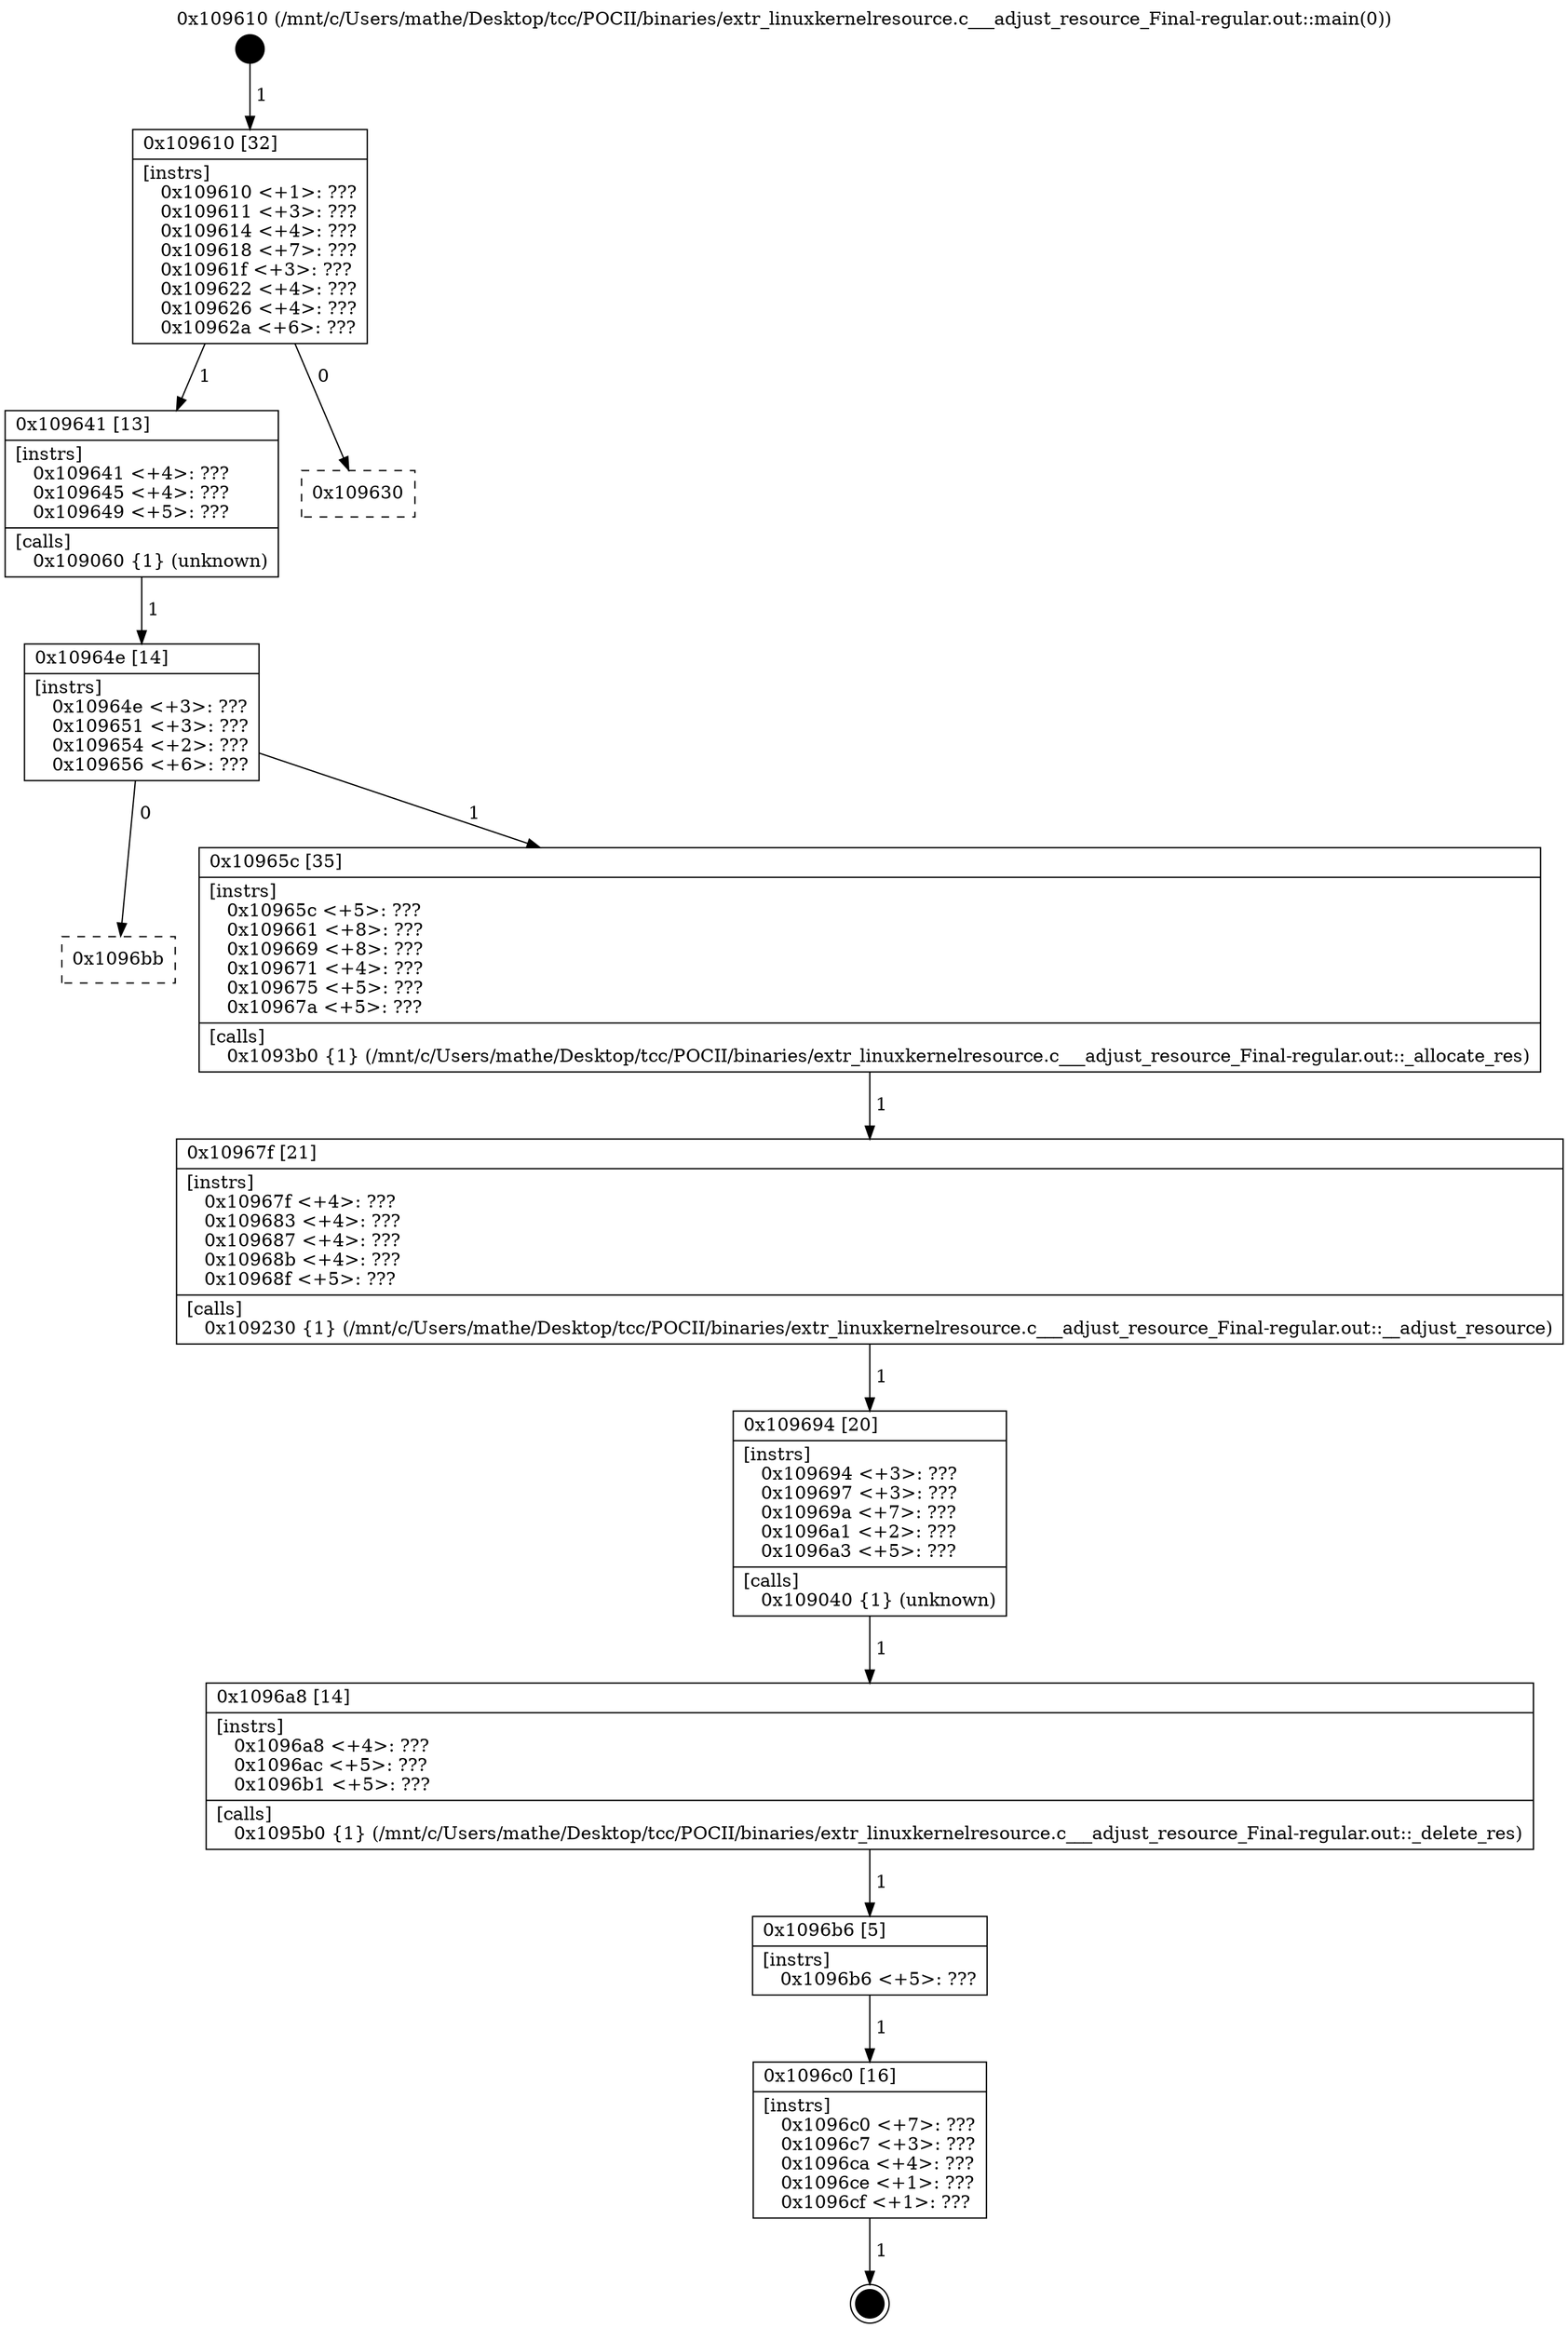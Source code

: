 digraph "0x109610" {
  label = "0x109610 (/mnt/c/Users/mathe/Desktop/tcc/POCII/binaries/extr_linuxkernelresource.c___adjust_resource_Final-regular.out::main(0))"
  labelloc = "t"
  node[shape=record]

  Entry [label="",width=0.3,height=0.3,shape=circle,fillcolor=black,style=filled]
  "0x109610" [label="{
     0x109610 [32]\l
     | [instrs]\l
     &nbsp;&nbsp;0x109610 \<+1\>: ???\l
     &nbsp;&nbsp;0x109611 \<+3\>: ???\l
     &nbsp;&nbsp;0x109614 \<+4\>: ???\l
     &nbsp;&nbsp;0x109618 \<+7\>: ???\l
     &nbsp;&nbsp;0x10961f \<+3\>: ???\l
     &nbsp;&nbsp;0x109622 \<+4\>: ???\l
     &nbsp;&nbsp;0x109626 \<+4\>: ???\l
     &nbsp;&nbsp;0x10962a \<+6\>: ???\l
  }"]
  "0x109641" [label="{
     0x109641 [13]\l
     | [instrs]\l
     &nbsp;&nbsp;0x109641 \<+4\>: ???\l
     &nbsp;&nbsp;0x109645 \<+4\>: ???\l
     &nbsp;&nbsp;0x109649 \<+5\>: ???\l
     | [calls]\l
     &nbsp;&nbsp;0x109060 \{1\} (unknown)\l
  }"]
  "0x109630" [label="{
     0x109630\l
  }", style=dashed]
  "0x10964e" [label="{
     0x10964e [14]\l
     | [instrs]\l
     &nbsp;&nbsp;0x10964e \<+3\>: ???\l
     &nbsp;&nbsp;0x109651 \<+3\>: ???\l
     &nbsp;&nbsp;0x109654 \<+2\>: ???\l
     &nbsp;&nbsp;0x109656 \<+6\>: ???\l
  }"]
  "0x1096bb" [label="{
     0x1096bb\l
  }", style=dashed]
  "0x10965c" [label="{
     0x10965c [35]\l
     | [instrs]\l
     &nbsp;&nbsp;0x10965c \<+5\>: ???\l
     &nbsp;&nbsp;0x109661 \<+8\>: ???\l
     &nbsp;&nbsp;0x109669 \<+8\>: ???\l
     &nbsp;&nbsp;0x109671 \<+4\>: ???\l
     &nbsp;&nbsp;0x109675 \<+5\>: ???\l
     &nbsp;&nbsp;0x10967a \<+5\>: ???\l
     | [calls]\l
     &nbsp;&nbsp;0x1093b0 \{1\} (/mnt/c/Users/mathe/Desktop/tcc/POCII/binaries/extr_linuxkernelresource.c___adjust_resource_Final-regular.out::_allocate_res)\l
  }"]
  Exit [label="",width=0.3,height=0.3,shape=circle,fillcolor=black,style=filled,peripheries=2]
  "0x10967f" [label="{
     0x10967f [21]\l
     | [instrs]\l
     &nbsp;&nbsp;0x10967f \<+4\>: ???\l
     &nbsp;&nbsp;0x109683 \<+4\>: ???\l
     &nbsp;&nbsp;0x109687 \<+4\>: ???\l
     &nbsp;&nbsp;0x10968b \<+4\>: ???\l
     &nbsp;&nbsp;0x10968f \<+5\>: ???\l
     | [calls]\l
     &nbsp;&nbsp;0x109230 \{1\} (/mnt/c/Users/mathe/Desktop/tcc/POCII/binaries/extr_linuxkernelresource.c___adjust_resource_Final-regular.out::__adjust_resource)\l
  }"]
  "0x109694" [label="{
     0x109694 [20]\l
     | [instrs]\l
     &nbsp;&nbsp;0x109694 \<+3\>: ???\l
     &nbsp;&nbsp;0x109697 \<+3\>: ???\l
     &nbsp;&nbsp;0x10969a \<+7\>: ???\l
     &nbsp;&nbsp;0x1096a1 \<+2\>: ???\l
     &nbsp;&nbsp;0x1096a3 \<+5\>: ???\l
     | [calls]\l
     &nbsp;&nbsp;0x109040 \{1\} (unknown)\l
  }"]
  "0x1096a8" [label="{
     0x1096a8 [14]\l
     | [instrs]\l
     &nbsp;&nbsp;0x1096a8 \<+4\>: ???\l
     &nbsp;&nbsp;0x1096ac \<+5\>: ???\l
     &nbsp;&nbsp;0x1096b1 \<+5\>: ???\l
     | [calls]\l
     &nbsp;&nbsp;0x1095b0 \{1\} (/mnt/c/Users/mathe/Desktop/tcc/POCII/binaries/extr_linuxkernelresource.c___adjust_resource_Final-regular.out::_delete_res)\l
  }"]
  "0x1096b6" [label="{
     0x1096b6 [5]\l
     | [instrs]\l
     &nbsp;&nbsp;0x1096b6 \<+5\>: ???\l
  }"]
  "0x1096c0" [label="{
     0x1096c0 [16]\l
     | [instrs]\l
     &nbsp;&nbsp;0x1096c0 \<+7\>: ???\l
     &nbsp;&nbsp;0x1096c7 \<+3\>: ???\l
     &nbsp;&nbsp;0x1096ca \<+4\>: ???\l
     &nbsp;&nbsp;0x1096ce \<+1\>: ???\l
     &nbsp;&nbsp;0x1096cf \<+1\>: ???\l
  }"]
  Entry -> "0x109610" [label=" 1"]
  "0x109610" -> "0x109641" [label=" 1"]
  "0x109610" -> "0x109630" [label=" 0"]
  "0x109641" -> "0x10964e" [label=" 1"]
  "0x10964e" -> "0x1096bb" [label=" 0"]
  "0x10964e" -> "0x10965c" [label=" 1"]
  "0x1096c0" -> Exit [label=" 1"]
  "0x10965c" -> "0x10967f" [label=" 1"]
  "0x10967f" -> "0x109694" [label=" 1"]
  "0x109694" -> "0x1096a8" [label=" 1"]
  "0x1096a8" -> "0x1096b6" [label=" 1"]
  "0x1096b6" -> "0x1096c0" [label=" 1"]
}
